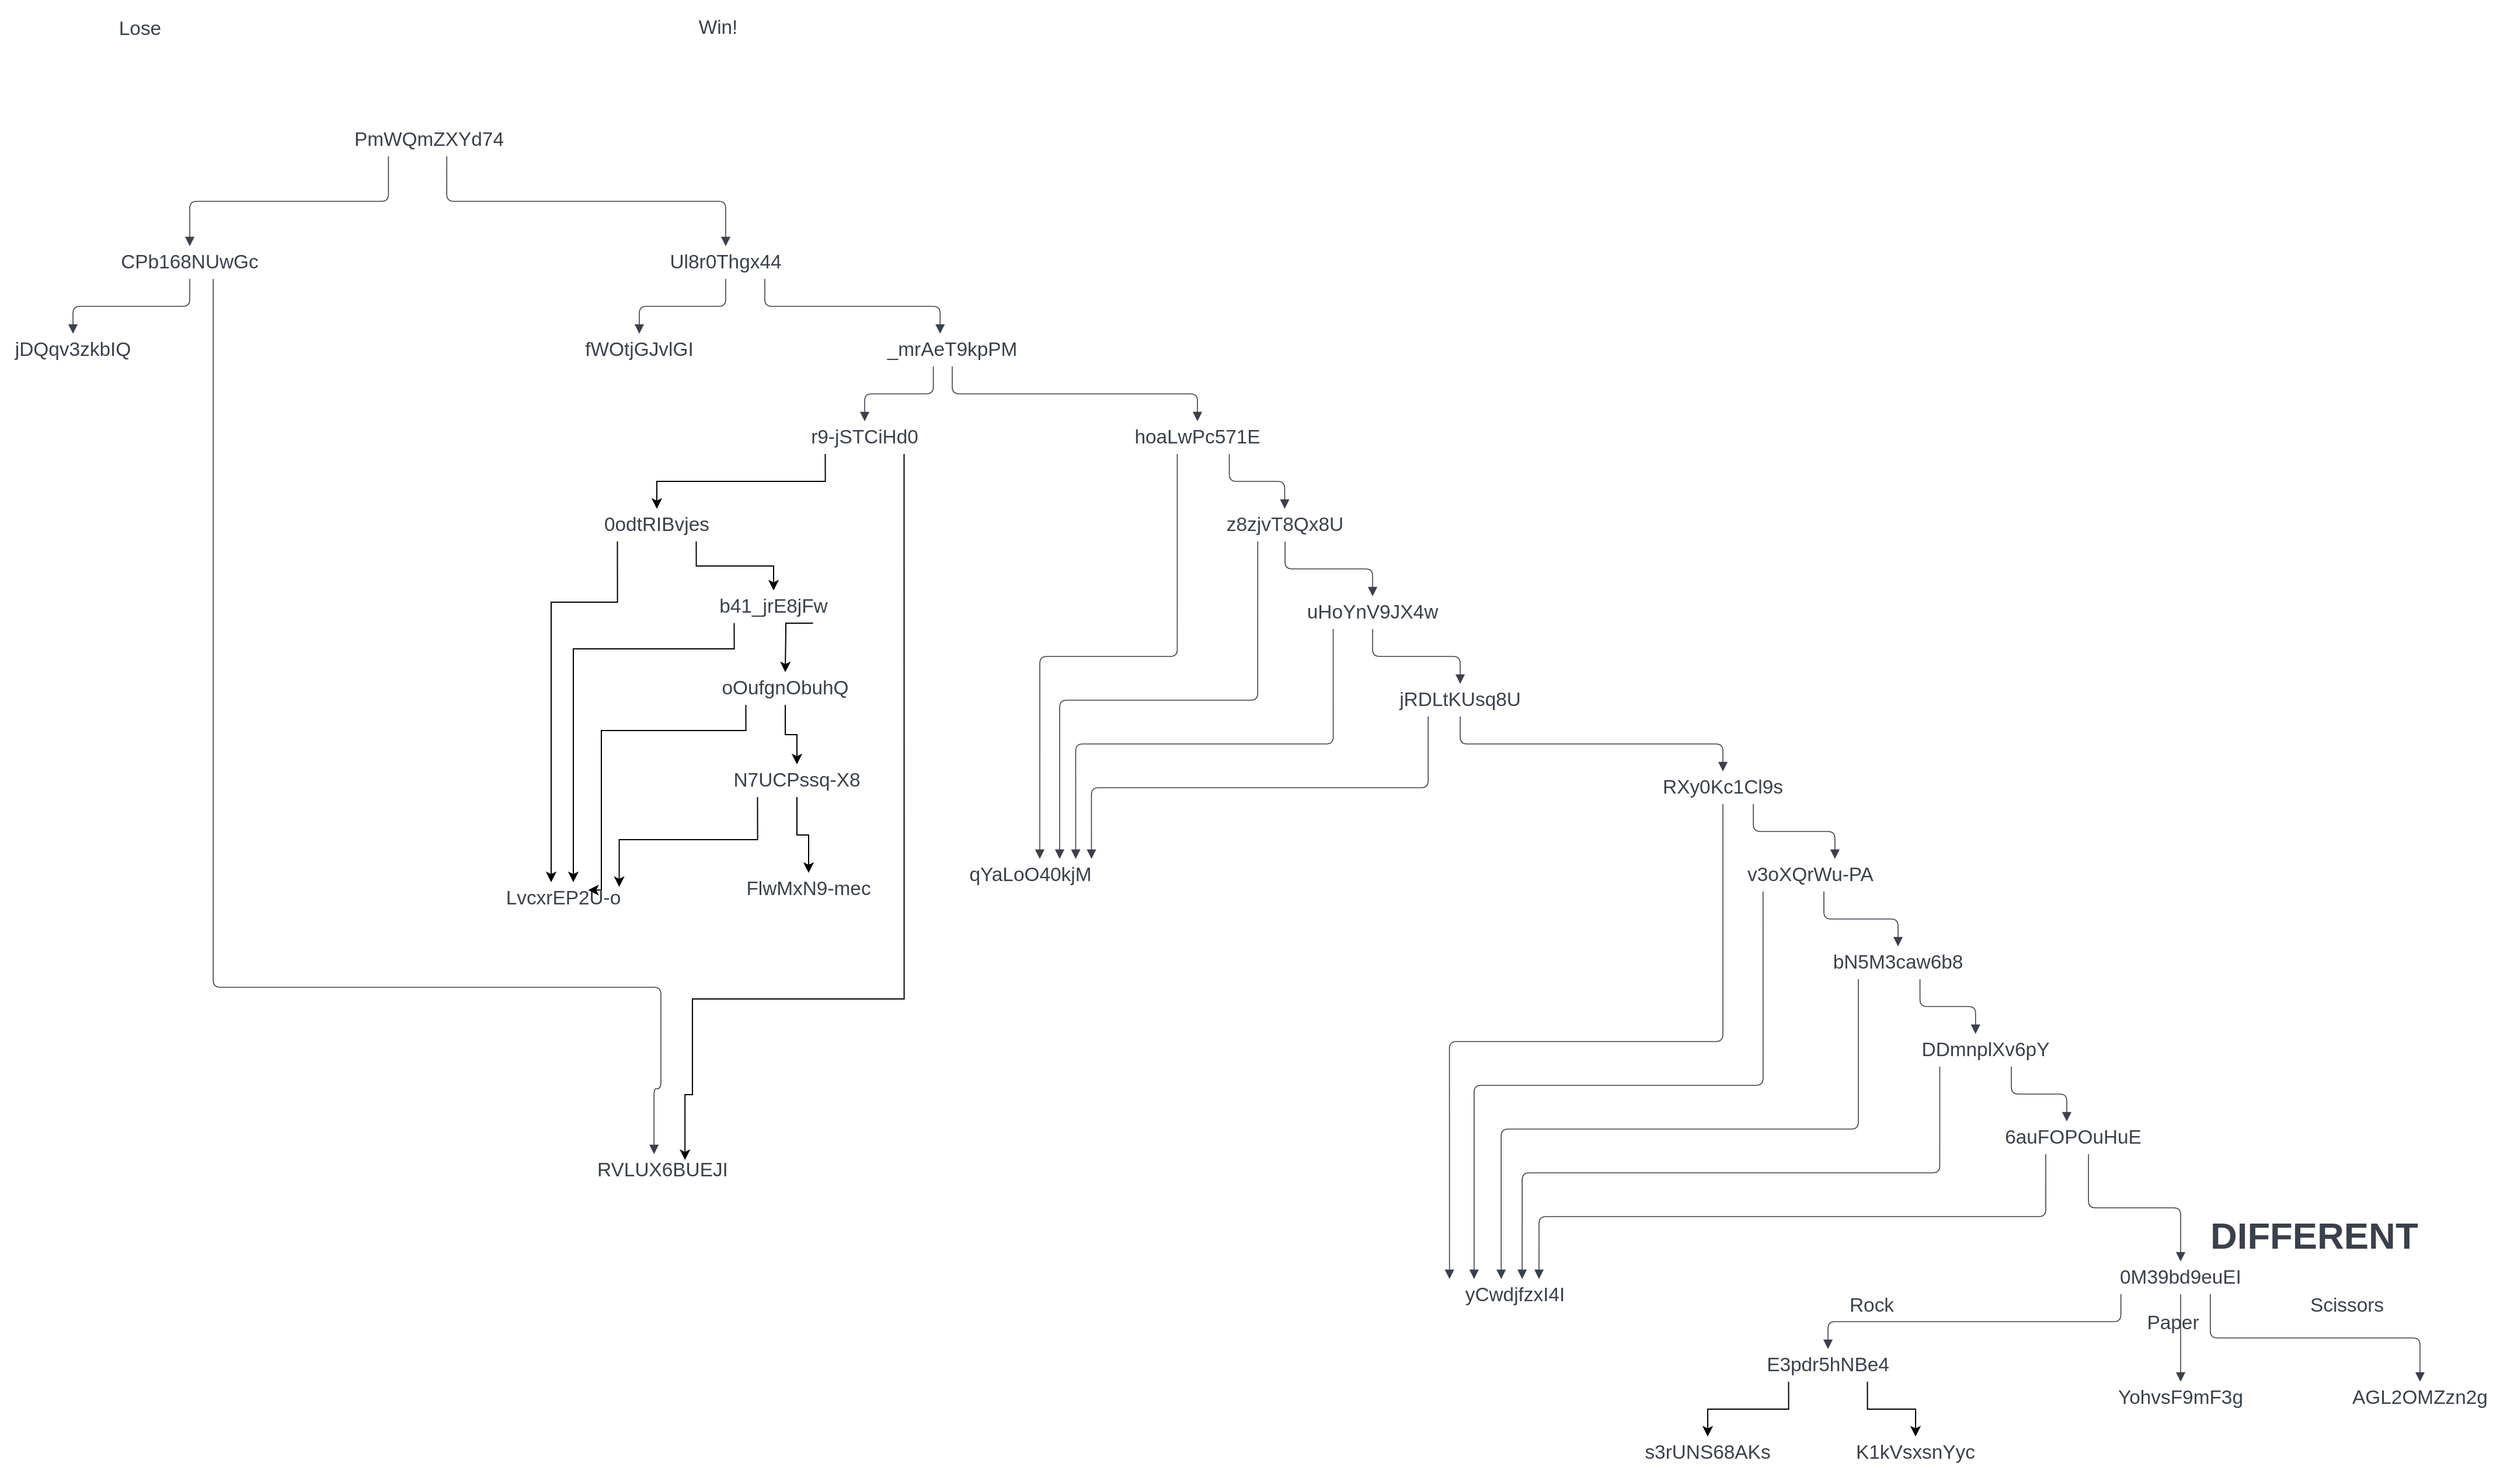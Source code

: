 <mxfile version="22.0.8" type="github">
  <diagram name="Page-1" id="idq1_qnBQRWG_bIt9OEc">
    <mxGraphModel dx="1178" dy="1815" grid="1" gridSize="10" guides="1" tooltips="1" connect="1" arrows="1" fold="1" page="1" pageScale="1" pageWidth="850" pageHeight="1100" math="0" shadow="0">
      <root>
        <mxCell id="0" />
        <mxCell id="1" parent="0" />
        <mxCell id="_l5_oUOeJubARQsmAyF5-14" value="PmWQmZXYd74" style="html=1;overflow=block;blockSpacing=1;whiteSpace=wrap;fontSize=16.7;fontColor=#3a414a;spacing=3.8;strokeColor=none;fillOpacity=0;fillColor=#ffffff;strokeWidth=0;lucidId=Lr7Fl8qRi2mL;" parent="1" vertex="1">
          <mxGeometry x="435" y="150" width="135" height="28" as="geometry" />
        </mxCell>
        <mxCell id="_l5_oUOeJubARQsmAyF5-15" value="" style="html=1;jettySize=18;whiteSpace=wrap;fontSize=13;strokeColor=#3a414a;strokeOpacity=100;strokeWidth=0.8;rounded=1;arcSize=12;edgeStyle=orthogonalEdgeStyle;startArrow=none;endArrow=block;endFill=1;exitX=0.612;exitY=1;exitPerimeter=0;entryX=0.5;entryY=0;entryPerimeter=0;lucidId=Tr7Fc6I7IPIu;" parent="1" source="_l5_oUOeJubARQsmAyF5-14" target="_l5_oUOeJubARQsmAyF5-16" edge="1">
          <mxGeometry width="100" height="100" relative="1" as="geometry">
            <Array as="points" />
          </mxGeometry>
        </mxCell>
        <mxCell id="_l5_oUOeJubARQsmAyF5-16" value="Ul8r0Thgx44" style="html=1;overflow=block;blockSpacing=1;whiteSpace=wrap;fontSize=16.7;fontColor=#3a414a;spacing=3.8;strokeColor=none;fillOpacity=0;fillColor=#ffffff;strokeWidth=0;lucidId=-r7FHJLry-Ld;" parent="1" vertex="1">
          <mxGeometry x="705" y="255" width="103" height="28" as="geometry" />
        </mxCell>
        <mxCell id="_l5_oUOeJubARQsmAyF5-17" value="Win!" style="html=1;overflow=block;blockSpacing=1;whiteSpace=wrap;fontSize=16.7;fontColor=#3a414a;spacing=3.8;strokeOpacity=0;fillOpacity=0;rounded=1;absoluteArcSize=1;arcSize=9;fillColor=#ffffff;strokeWidth=0.8;lucidId=ps7FNp51XFU7;" parent="1" vertex="1">
          <mxGeometry x="660" y="45" width="180" height="45" as="geometry" />
        </mxCell>
        <UserObject label="Lose" id="_l5_oUOeJubARQsmAyF5-18">
          <mxCell style="html=1;overflow=block;blockSpacing=1;whiteSpace=wrap;fontSize=16.7;fontColor=#3a414a;spacing=3.8;strokeOpacity=0;fillOpacity=0;rounded=1;absoluteArcSize=1;arcSize=9;fillColor=#ffffff;strokeWidth=0.8;lucidId=xs7FAL~C0_ZN;" parent="1" vertex="1">
            <mxGeometry x="165" y="45" width="180" height="48" as="geometry" />
          </mxCell>
        </UserObject>
        <mxCell id="_l5_oUOeJubARQsmAyF5-19" value="CPb168NUwGc" style="html=1;overflow=block;blockSpacing=1;whiteSpace=wrap;fontSize=16.7;fontColor=#3a414a;spacing=3.8;strokeColor=none;fillOpacity=0;fillColor=#ffffff;strokeWidth=0;lucidId=ft7FhHTw9_NF;" parent="1" vertex="1">
          <mxGeometry x="235" y="255" width="125" height="28" as="geometry" />
        </mxCell>
        <mxCell id="_l5_oUOeJubARQsmAyF5-20" value="" style="html=1;jettySize=18;whiteSpace=wrap;fontSize=13;strokeColor=#3a414a;strokeOpacity=100;strokeWidth=0.8;rounded=1;arcSize=12;edgeStyle=orthogonalEdgeStyle;startArrow=none;endArrow=block;endFill=1;exitX=0.242;exitY=1;exitPerimeter=0;entryX=0.5;entryY=0;entryPerimeter=0;lucidId=tt7Ff0Tu.SSR;" parent="1" source="_l5_oUOeJubARQsmAyF5-14" target="_l5_oUOeJubARQsmAyF5-19" edge="1">
          <mxGeometry width="100" height="100" relative="1" as="geometry">
            <Array as="points" />
          </mxGeometry>
        </mxCell>
        <mxCell id="_l5_oUOeJubARQsmAyF5-21" value="_mrAeT9kpPM" style="html=1;overflow=block;blockSpacing=1;whiteSpace=wrap;fontSize=16.7;fontColor=#3a414a;spacing=3.8;strokeColor=none;fillOpacity=0;fillColor=#ffffff;strokeWidth=0;lucidId=~9XGuicSSojw;" parent="1" vertex="1">
          <mxGeometry x="883" y="330" width="135" height="28" as="geometry" />
        </mxCell>
        <mxCell id="_l5_oUOeJubARQsmAyF5-22" value="fWOtjGJvlGI" style="html=1;overflow=block;blockSpacing=1;whiteSpace=wrap;fontSize=16.7;fontColor=#3a414a;spacing=3.8;strokeColor=none;fillOpacity=0;fillColor=#ffffff;strokeWidth=0;lucidId=L-XGsDkIoRbV;" parent="1" vertex="1">
          <mxGeometry x="615" y="330" width="135" height="28" as="geometry" />
        </mxCell>
        <mxCell id="_l5_oUOeJubARQsmAyF5-23" value="" style="html=1;jettySize=18;whiteSpace=wrap;fontSize=13;strokeColor=#3a414a;strokeOpacity=100;strokeWidth=0.8;rounded=1;arcSize=12;edgeStyle=orthogonalEdgeStyle;startArrow=none;endArrow=block;endFill=1;exitX=0.825;exitY=1;exitPerimeter=0;entryX=0.423;entryY=0;entryPerimeter=0;lucidId=1-XGm74FvfaL;" parent="1" source="_l5_oUOeJubARQsmAyF5-16" target="_l5_oUOeJubARQsmAyF5-21" edge="1">
          <mxGeometry width="100" height="100" relative="1" as="geometry">
            <Array as="points" />
          </mxGeometry>
        </mxCell>
        <mxCell id="_l5_oUOeJubARQsmAyF5-24" value="" style="html=1;jettySize=18;whiteSpace=wrap;fontSize=13;strokeColor=#3a414a;strokeOpacity=100;strokeWidth=0.8;rounded=1;arcSize=12;edgeStyle=orthogonalEdgeStyle;startArrow=none;endArrow=block;endFill=1;exitX=0.5;exitY=1;exitPerimeter=0;entryX=0.5;entryY=0;entryPerimeter=0;lucidId=6-XG6YXr-upc;" parent="1" source="_l5_oUOeJubARQsmAyF5-16" target="_l5_oUOeJubARQsmAyF5-22" edge="1">
          <mxGeometry width="100" height="100" relative="1" as="geometry">
            <Array as="points" />
          </mxGeometry>
        </mxCell>
        <mxCell id="_l5_oUOeJubARQsmAyF5-25" value="RVLUX6BUEJI" style="html=1;overflow=block;blockSpacing=1;whiteSpace=wrap;fontSize=16.7;fontColor=#3a414a;spacing=3.8;strokeColor=none;fillOpacity=0;fillColor=#ffffff;strokeWidth=0;lucidId=3_XGruc~Z_QK;" parent="1" vertex="1">
          <mxGeometry x="640" y="1033" width="125" height="28" as="geometry" />
        </mxCell>
        <mxCell id="_l5_oUOeJubARQsmAyF5-26" value="jDQqv3zkbIQ" style="html=1;overflow=block;blockSpacing=1;whiteSpace=wrap;fontSize=16.7;fontColor=#3a414a;spacing=3.8;strokeColor=none;fillOpacity=0;fillColor=#ffffff;strokeWidth=0;lucidId=8_XGXLdHAZnX;" parent="1" vertex="1">
          <mxGeometry x="135" y="330" width="125" height="28" as="geometry" />
        </mxCell>
        <mxCell id="_l5_oUOeJubARQsmAyF5-27" value="" style="html=1;jettySize=18;whiteSpace=wrap;fontSize=13;strokeColor=#3a414a;strokeOpacity=100;strokeWidth=0.8;rounded=1;arcSize=12;edgeStyle=orthogonalEdgeStyle;startArrow=none;endArrow=block;endFill=1;exitX=0.661;exitY=1;exitPerimeter=0;entryX=0.441;entryY=0;entryPerimeter=0;lucidId=S.XG0sZoMiGn;" parent="1" source="_l5_oUOeJubARQsmAyF5-19" target="_l5_oUOeJubARQsmAyF5-25" edge="1">
          <mxGeometry width="100" height="100" relative="1" as="geometry">
            <Array as="points">
              <mxPoint x="318" y="890" />
              <mxPoint x="701" y="890" />
              <mxPoint x="701" y="977" />
            </Array>
          </mxGeometry>
        </mxCell>
        <mxCell id="_l5_oUOeJubARQsmAyF5-28" value="" style="html=1;jettySize=18;whiteSpace=wrap;fontSize=13;strokeColor=#3a414a;strokeOpacity=100;strokeWidth=0.8;rounded=1;arcSize=12;edgeStyle=orthogonalEdgeStyle;startArrow=none;endArrow=block;endFill=1;exitX=0.5;exitY=1;exitPerimeter=0;entryX=0.5;entryY=0;entryPerimeter=0;lucidId=V.XGu.FQCLnv;" parent="1" source="_l5_oUOeJubARQsmAyF5-19" target="_l5_oUOeJubARQsmAyF5-26" edge="1">
          <mxGeometry width="100" height="100" relative="1" as="geometry">
            <Array as="points" />
          </mxGeometry>
        </mxCell>
        <mxCell id="_l5_oUOeJubARQsmAyF5-29" value="hoaLwPc571E" style="html=1;overflow=block;blockSpacing=1;whiteSpace=wrap;fontSize=16.7;fontColor=#3a414a;spacing=3.8;strokeColor=none;fillOpacity=0;fillColor=#ffffff;strokeWidth=0;lucidId=v10G2BnBHh-X;" parent="1" vertex="1">
          <mxGeometry x="1093" y="405" width="135" height="28" as="geometry" />
        </mxCell>
        <mxCell id="_l5_oUOeJubARQsmAyF5-30" value="" style="html=1;jettySize=18;whiteSpace=wrap;fontSize=13;strokeColor=#3a414a;strokeOpacity=100;strokeWidth=0.8;rounded=1;arcSize=12;edgeStyle=orthogonalEdgeStyle;startArrow=none;endArrow=block;endFill=1;exitX=0.5;exitY=1;exitPerimeter=0;entryX=0.5;entryY=0;entryPerimeter=0;lucidId=M10GKslQUo31;" parent="1" source="_l5_oUOeJubARQsmAyF5-21" target="_l5_oUOeJubARQsmAyF5-29" edge="1">
          <mxGeometry width="100" height="100" relative="1" as="geometry">
            <Array as="points" />
          </mxGeometry>
        </mxCell>
        <mxCell id="sfg1jRBMpPtCJ3kBf3pS-4" style="edgeStyle=orthogonalEdgeStyle;rounded=0;orthogonalLoop=1;jettySize=auto;html=1;exitX=0.75;exitY=1;exitDx=0;exitDy=0;entryX=0.653;entryY=0.179;entryDx=0;entryDy=0;entryPerimeter=0;" edge="1" parent="1" source="_l5_oUOeJubARQsmAyF5-31" target="_l5_oUOeJubARQsmAyF5-25">
          <mxGeometry relative="1" as="geometry">
            <mxPoint x="977.5" y="490" as="targetPoint" />
            <Array as="points">
              <mxPoint x="909" y="900" />
              <mxPoint x="728" y="900" />
              <mxPoint x="728" y="982" />
            </Array>
          </mxGeometry>
        </mxCell>
        <mxCell id="sfg1jRBMpPtCJ3kBf3pS-5" style="edgeStyle=orthogonalEdgeStyle;rounded=0;orthogonalLoop=1;jettySize=auto;html=1;exitX=0.25;exitY=1;exitDx=0;exitDy=0;" edge="1" parent="1" source="_l5_oUOeJubARQsmAyF5-31" target="sfg1jRBMpPtCJ3kBf3pS-1">
          <mxGeometry relative="1" as="geometry" />
        </mxCell>
        <mxCell id="_l5_oUOeJubARQsmAyF5-31" value="r9-jSTCiHd0" style="html=1;overflow=block;blockSpacing=1;whiteSpace=wrap;fontSize=16.7;fontColor=#3a414a;spacing=3.8;strokeColor=none;fillOpacity=0;fillColor=#ffffff;strokeWidth=0;lucidId=V10GVrl.zlsS;" parent="1" vertex="1">
          <mxGeometry x="808" y="405" width="135" height="28" as="geometry" />
        </mxCell>
        <mxCell id="_l5_oUOeJubARQsmAyF5-32" value="" style="html=1;jettySize=18;whiteSpace=wrap;fontSize=13;strokeColor=#3a414a;strokeOpacity=100;strokeWidth=0.8;rounded=1;arcSize=12;edgeStyle=orthogonalEdgeStyle;startArrow=none;endArrow=block;endFill=1;exitX=0.38;exitY=1;exitPerimeter=0;entryX=0.5;entryY=0;entryPerimeter=0;lucidId=b20GgCxvai-5;" parent="1" source="_l5_oUOeJubARQsmAyF5-21" target="_l5_oUOeJubARQsmAyF5-31" edge="1">
          <mxGeometry width="100" height="100" relative="1" as="geometry">
            <Array as="points" />
          </mxGeometry>
        </mxCell>
        <mxCell id="_l5_oUOeJubARQsmAyF5-33" value="z8zjvT8Qx8U" style="html=1;overflow=block;blockSpacing=1;whiteSpace=wrap;fontSize=16.7;fontColor=#3a414a;spacing=3.8;strokeColor=none;fillOpacity=0;fillColor=#ffffff;strokeWidth=0;lucidId=V20GzYqM~muR;" parent="1" vertex="1">
          <mxGeometry x="1168" y="480" width="135" height="28" as="geometry" />
        </mxCell>
        <mxCell id="_l5_oUOeJubARQsmAyF5-34" value="" style="html=1;jettySize=18;whiteSpace=wrap;fontSize=13;strokeColor=#3a414a;strokeOpacity=100;strokeWidth=0.8;rounded=1;arcSize=12;edgeStyle=orthogonalEdgeStyle;startArrow=none;endArrow=block;endFill=1;exitX=0.702;exitY=1;exitPerimeter=0;entryX=0.498;entryY=0;entryPerimeter=0;lucidId=Y20Gz_VxEBWp;" parent="1" source="_l5_oUOeJubARQsmAyF5-29" target="_l5_oUOeJubARQsmAyF5-33" edge="1">
          <mxGeometry width="100" height="100" relative="1" as="geometry">
            <Array as="points" />
          </mxGeometry>
        </mxCell>
        <mxCell id="_l5_oUOeJubARQsmAyF5-35" value="qYaLoO40kjM" style="html=1;overflow=block;blockSpacing=1;whiteSpace=wrap;fontSize=16.7;fontColor=#3a414a;spacing=3.8;strokeColor=none;fillOpacity=0;fillColor=#ffffff;strokeWidth=0;lucidId=520G6aySDay8;" parent="1" vertex="1">
          <mxGeometry x="950" y="780" width="135" height="28" as="geometry" />
        </mxCell>
        <mxCell id="_l5_oUOeJubARQsmAyF5-36" value="" style="html=1;jettySize=18;whiteSpace=wrap;fontSize=13;strokeColor=#3a414a;strokeOpacity=100;strokeWidth=0.8;rounded=1;arcSize=12;edgeStyle=orthogonalEdgeStyle;startArrow=none;endArrow=block;endFill=1;exitX=0.372;exitY=1;exitPerimeter=0;entryX=0.559;entryY=0;entryPerimeter=0;lucidId=920GDeO9uNRa;" parent="1" source="_l5_oUOeJubARQsmAyF5-29" target="_l5_oUOeJubARQsmAyF5-35" edge="1">
          <mxGeometry width="100" height="100" relative="1" as="geometry">
            <Array as="points" />
          </mxGeometry>
        </mxCell>
        <mxCell id="_l5_oUOeJubARQsmAyF5-37" value="uHoYnV9JX4w" style="html=1;overflow=block;blockSpacing=1;whiteSpace=wrap;fontSize=16.7;fontColor=#3a414a;spacing=3.8;strokeColor=none;fillOpacity=0;fillColor=#ffffff;strokeWidth=0;lucidId=130Gm1~sYzpN;" parent="1" vertex="1">
          <mxGeometry x="1243" y="555" width="135" height="28" as="geometry" />
        </mxCell>
        <mxCell id="_l5_oUOeJubARQsmAyF5-38" value="" style="html=1;jettySize=18;whiteSpace=wrap;fontSize=13;strokeColor=#3a414a;strokeOpacity=100;strokeWidth=0.8;rounded=1;arcSize=12;edgeStyle=orthogonalEdgeStyle;startArrow=none;endArrow=block;endFill=1;exitX=0.5;exitY=1;exitPerimeter=0;entryX=0.5;entryY=0;entryPerimeter=0;lucidId=~30Ga2LetrD_;" parent="1" source="_l5_oUOeJubARQsmAyF5-33" target="_l5_oUOeJubARQsmAyF5-37" edge="1">
          <mxGeometry width="100" height="100" relative="1" as="geometry">
            <Array as="points" />
          </mxGeometry>
        </mxCell>
        <mxCell id="_l5_oUOeJubARQsmAyF5-39" value="" style="html=1;jettySize=18;whiteSpace=wrap;fontSize=13;strokeColor=#3a414a;strokeOpacity=100;strokeWidth=0.8;rounded=1;arcSize=12;edgeStyle=orthogonalEdgeStyle;startArrow=none;endArrow=block;endFill=1;exitX=0.327;exitY=1;exitPerimeter=0;entryX=0.685;entryY=0;entryPerimeter=0;lucidId=e40GbThwvio4;" parent="1" source="_l5_oUOeJubARQsmAyF5-33" target="_l5_oUOeJubARQsmAyF5-35" edge="1">
          <mxGeometry width="100" height="100" relative="1" as="geometry">
            <Array as="points" />
          </mxGeometry>
        </mxCell>
        <mxCell id="_l5_oUOeJubARQsmAyF5-40" value="jRDLtKUsq8U" style="html=1;overflow=block;blockSpacing=1;whiteSpace=wrap;fontSize=16.7;fontColor=#3a414a;spacing=3.8;strokeColor=none;fillOpacity=0;fillColor=#ffffff;strokeWidth=0;lucidId=w50G4dBt6GJc;" parent="1" vertex="1">
          <mxGeometry x="1318" y="630" width="135" height="28" as="geometry" />
        </mxCell>
        <mxCell id="_l5_oUOeJubARQsmAyF5-41" value="" style="html=1;jettySize=18;whiteSpace=wrap;fontSize=13;strokeColor=#3a414a;strokeOpacity=100;strokeWidth=0.8;rounded=1;arcSize=12;edgeStyle=orthogonalEdgeStyle;startArrow=none;endArrow=block;endFill=1;exitX=0.5;exitY=1;exitPerimeter=0;entryX=0.5;entryY=0;entryPerimeter=0;lucidId=H50G5JfV-.Md;" parent="1" source="_l5_oUOeJubARQsmAyF5-37" target="_l5_oUOeJubARQsmAyF5-40" edge="1">
          <mxGeometry width="100" height="100" relative="1" as="geometry">
            <Array as="points" />
          </mxGeometry>
        </mxCell>
        <mxCell id="_l5_oUOeJubARQsmAyF5-42" value="" style="html=1;jettySize=18;whiteSpace=wrap;fontSize=13;strokeColor=#3a414a;strokeOpacity=100;strokeWidth=0.8;rounded=1;arcSize=12;edgeStyle=orthogonalEdgeStyle;startArrow=none;endArrow=block;endFill=1;exitX=0.25;exitY=1;exitPerimeter=0;entryX=0.787;entryY=0;entryPerimeter=0;lucidId=V50GR9G8ylGI;" parent="1" source="_l5_oUOeJubARQsmAyF5-37" target="_l5_oUOeJubARQsmAyF5-35" edge="1">
          <mxGeometry width="100" height="100" relative="1" as="geometry">
            <Array as="points" />
          </mxGeometry>
        </mxCell>
        <mxCell id="_l5_oUOeJubARQsmAyF5-43" value="RXy0Kc1Cl9s" style="html=1;overflow=block;blockSpacing=1;whiteSpace=wrap;fontSize=16.7;fontColor=#3a414a;spacing=3.8;strokeColor=none;fillOpacity=0;fillColor=#ffffff;strokeWidth=0;lucidId=i60GMCXw9sKm;" parent="1" vertex="1">
          <mxGeometry x="1543" y="705" width="135" height="28" as="geometry" />
        </mxCell>
        <mxCell id="_l5_oUOeJubARQsmAyF5-44" value="" style="html=1;jettySize=18;whiteSpace=wrap;fontSize=13;strokeColor=#3a414a;strokeOpacity=100;strokeWidth=0.8;rounded=1;arcSize=12;edgeStyle=orthogonalEdgeStyle;startArrow=none;endArrow=block;endFill=1;exitX=0.5;exitY=1;exitPerimeter=0;entryX=0.5;entryY=0;entryPerimeter=0;lucidId=v60GoHlqGtRw;" parent="1" source="_l5_oUOeJubARQsmAyF5-40" target="_l5_oUOeJubARQsmAyF5-43" edge="1">
          <mxGeometry width="100" height="100" relative="1" as="geometry">
            <Array as="points" />
          </mxGeometry>
        </mxCell>
        <mxCell id="_l5_oUOeJubARQsmAyF5-45" value="" style="html=1;jettySize=18;whiteSpace=wrap;fontSize=13;strokeColor=#3a414a;strokeOpacity=100;strokeWidth=0.8;rounded=1;arcSize=12;edgeStyle=orthogonalEdgeStyle;startArrow=none;endArrow=block;endFill=1;exitX=0.297;exitY=1;exitPerimeter=0;entryX=0.887;entryY=0;entryPerimeter=0;lucidId=F60Gvo5Tp88y;" parent="1" source="_l5_oUOeJubARQsmAyF5-40" target="_l5_oUOeJubARQsmAyF5-35" edge="1">
          <mxGeometry width="100" height="100" relative="1" as="geometry">
            <Array as="points" />
          </mxGeometry>
        </mxCell>
        <mxCell id="_l5_oUOeJubARQsmAyF5-46" value="v3oXQrWu-PA" style="html=1;overflow=block;blockSpacing=1;whiteSpace=wrap;fontSize=16.7;fontColor=#3a414a;spacing=3.8;strokeColor=none;fillOpacity=0;fillColor=#ffffff;strokeWidth=0;lucidId=960G~hY7Si5o;" parent="1" vertex="1">
          <mxGeometry x="1618" y="780" width="135" height="28" as="geometry" />
        </mxCell>
        <mxCell id="_l5_oUOeJubARQsmAyF5-47" value="" style="html=1;jettySize=18;whiteSpace=wrap;fontSize=13;strokeColor=#3a414a;strokeOpacity=100;strokeWidth=0.8;rounded=1;arcSize=12;edgeStyle=orthogonalEdgeStyle;startArrow=none;endArrow=block;endFill=1;exitX=0.693;exitY=1;exitPerimeter=0;entryX=0.655;entryY=0;entryPerimeter=0;lucidId=_60GDljgKKqI;" parent="1" source="_l5_oUOeJubARQsmAyF5-43" target="_l5_oUOeJubARQsmAyF5-46" edge="1">
          <mxGeometry width="100" height="100" relative="1" as="geometry">
            <Array as="points" />
          </mxGeometry>
        </mxCell>
        <mxCell id="_l5_oUOeJubARQsmAyF5-48" value="yCwdjfzxI4I" style="html=1;overflow=block;blockSpacing=1;whiteSpace=wrap;fontSize=16.7;fontColor=#3a414a;spacing=3.8;strokeColor=none;fillOpacity=0;fillColor=#ffffff;strokeWidth=0;lucidId=n70GqeDdrnnw;" parent="1" vertex="1">
          <mxGeometry x="1365" y="1140" width="135" height="28" as="geometry" />
        </mxCell>
        <mxCell id="_l5_oUOeJubARQsmAyF5-49" value="" style="html=1;jettySize=18;whiteSpace=wrap;fontSize=13;strokeColor=#3a414a;strokeOpacity=100;strokeWidth=0.8;rounded=1;arcSize=12;edgeStyle=orthogonalEdgeStyle;startArrow=none;endArrow=block;endFill=1;exitX=0.5;exitY=1;exitPerimeter=0;entryX=0.084;entryY=0;entryPerimeter=0;lucidId=I70G16lNLzr~;" parent="1" source="_l5_oUOeJubARQsmAyF5-43" target="_l5_oUOeJubARQsmAyF5-48" edge="1">
          <mxGeometry width="100" height="100" relative="1" as="geometry">
            <Array as="points" />
          </mxGeometry>
        </mxCell>
        <mxCell id="_l5_oUOeJubARQsmAyF5-50" value="" style="html=1;jettySize=18;whiteSpace=wrap;fontSize=13;strokeColor=#3a414a;strokeOpacity=100;strokeWidth=0.8;rounded=1;arcSize=12;edgeStyle=orthogonalEdgeStyle;startArrow=none;endArrow=block;endFill=1;exitX=0.199;exitY=1;exitPerimeter=0;entryX=0.24;entryY=0;entryPerimeter=0;lucidId=m80G0WUpQuM7;" parent="1" source="_l5_oUOeJubARQsmAyF5-46" target="_l5_oUOeJubARQsmAyF5-48" edge="1">
          <mxGeometry width="100" height="100" relative="1" as="geometry">
            <Array as="points" />
          </mxGeometry>
        </mxCell>
        <mxCell id="_l5_oUOeJubARQsmAyF5-51" value="bN5M3caw6b8" style="html=1;overflow=block;blockSpacing=1;whiteSpace=wrap;fontSize=16.7;fontColor=#3a414a;spacing=3.8;strokeColor=none;fillOpacity=0;fillColor=#ffffff;strokeWidth=0;lucidId=z80G5PY4bwu2;" parent="1" vertex="1">
          <mxGeometry x="1693" y="855" width="135" height="28" as="geometry" />
        </mxCell>
        <mxCell id="_l5_oUOeJubARQsmAyF5-52" value="" style="html=1;jettySize=18;whiteSpace=wrap;fontSize=13;strokeColor=#3a414a;strokeOpacity=100;strokeWidth=0.8;rounded=1;arcSize=12;edgeStyle=orthogonalEdgeStyle;startArrow=none;endArrow=block;endFill=1;exitX=0.585;exitY=1;exitPerimeter=0;entryX=0.5;entryY=0;entryPerimeter=0;lucidId=R80Gvs_gGvmC;" parent="1" source="_l5_oUOeJubARQsmAyF5-46" target="_l5_oUOeJubARQsmAyF5-51" edge="1">
          <mxGeometry width="100" height="100" relative="1" as="geometry">
            <Array as="points" />
          </mxGeometry>
        </mxCell>
        <mxCell id="_l5_oUOeJubARQsmAyF5-53" value="" style="html=1;jettySize=18;whiteSpace=wrap;fontSize=13;strokeColor=#3a414a;strokeOpacity=100;strokeWidth=0.8;rounded=1;arcSize=12;edgeStyle=orthogonalEdgeStyle;startArrow=none;endArrow=block;endFill=1;exitX=0.248;exitY=1;exitPerimeter=0;entryX=0.412;entryY=0;entryPerimeter=0;lucidId=q90GPwa_~w5D;" parent="1" source="_l5_oUOeJubARQsmAyF5-51" target="_l5_oUOeJubARQsmAyF5-48" edge="1">
          <mxGeometry width="100" height="100" relative="1" as="geometry">
            <Array as="points" />
          </mxGeometry>
        </mxCell>
        <mxCell id="_l5_oUOeJubARQsmAyF5-54" value="DDmnplXv6pY" style="html=1;overflow=block;blockSpacing=1;whiteSpace=wrap;fontSize=16.7;fontColor=#3a414a;spacing=3.8;strokeColor=none;fillOpacity=0;fillColor=#ffffff;strokeWidth=0;lucidId=z90GIc9oJ_bQ;" parent="1" vertex="1">
          <mxGeometry x="1768" y="930" width="135" height="28" as="geometry" />
        </mxCell>
        <mxCell id="_l5_oUOeJubARQsmAyF5-55" value="" style="html=1;jettySize=18;whiteSpace=wrap;fontSize=13;strokeColor=#3a414a;strokeOpacity=100;strokeWidth=0.8;rounded=1;arcSize=12;edgeStyle=orthogonalEdgeStyle;startArrow=none;endArrow=block;endFill=1;exitX=0.639;exitY=1;exitPerimeter=0;entryX=0.436;entryY=0;entryPerimeter=0;lucidId=G90GAE8JeBCM;" parent="1" source="_l5_oUOeJubARQsmAyF5-51" target="_l5_oUOeJubARQsmAyF5-54" edge="1">
          <mxGeometry width="100" height="100" relative="1" as="geometry">
            <Array as="points" />
          </mxGeometry>
        </mxCell>
        <mxCell id="_l5_oUOeJubARQsmAyF5-56" value="" style="html=1;jettySize=18;whiteSpace=wrap;fontSize=13;strokeColor=#3a414a;strokeOpacity=100;strokeWidth=0.8;rounded=1;arcSize=12;edgeStyle=orthogonalEdgeStyle;startArrow=none;endArrow=block;endFill=1;exitX=0.209;exitY=1;exitPerimeter=0;entryX=0.545;entryY=0;entryPerimeter=0;lucidId=890GMlZujVmi;" parent="1" source="_l5_oUOeJubARQsmAyF5-54" target="_l5_oUOeJubARQsmAyF5-48" edge="1">
          <mxGeometry width="100" height="100" relative="1" as="geometry">
            <Array as="points" />
          </mxGeometry>
        </mxCell>
        <mxCell id="_l5_oUOeJubARQsmAyF5-57" value="6auFOPOuHuE" style="html=1;overflow=block;blockSpacing=1;whiteSpace=wrap;fontSize=16.7;fontColor=#3a414a;spacing=3.8;strokeColor=none;fillOpacity=0;fillColor=#ffffff;strokeWidth=0;lucidId=b-0Gzf3yUxK~;" parent="1" vertex="1">
          <mxGeometry x="1843" y="1005" width="135" height="28" as="geometry" />
        </mxCell>
        <mxCell id="_l5_oUOeJubARQsmAyF5-58" value="" style="html=1;jettySize=18;whiteSpace=wrap;fontSize=13;strokeColor=#3a414a;strokeOpacity=100;strokeWidth=0.8;rounded=1;arcSize=12;edgeStyle=orthogonalEdgeStyle;startArrow=none;endArrow=block;endFill=1;exitX=0.663;exitY=1;exitPerimeter=0;entryX=0.459;entryY=0;entryPerimeter=0;lucidId=l-0Gq3ZwBu_j;" parent="1" source="_l5_oUOeJubARQsmAyF5-54" target="_l5_oUOeJubARQsmAyF5-57" edge="1">
          <mxGeometry width="100" height="100" relative="1" as="geometry">
            <Array as="points" />
          </mxGeometry>
        </mxCell>
        <mxCell id="_l5_oUOeJubARQsmAyF5-59" value="" style="html=1;jettySize=18;whiteSpace=wrap;fontSize=13;strokeColor=#3a414a;strokeOpacity=100;strokeWidth=0.8;rounded=1;arcSize=12;edgeStyle=orthogonalEdgeStyle;startArrow=none;endArrow=block;endFill=1;exitX=0.326;exitY=1;exitPerimeter=0;entryX=0.652;entryY=0;entryPerimeter=0;lucidId=G_0GrWlzmOde;" parent="1" source="_l5_oUOeJubARQsmAyF5-57" target="_l5_oUOeJubARQsmAyF5-48" edge="1">
          <mxGeometry width="100" height="100" relative="1" as="geometry">
            <Array as="points" />
          </mxGeometry>
        </mxCell>
        <UserObject label="0M39bd9euEI" link="https://www.youtube.com/watch?v=0M39bd9euEI" id="_l5_oUOeJubARQsmAyF5-60">
          <mxCell style="html=1;overflow=block;blockSpacing=1;whiteSpace=wrap;fontSize=16.7;fontColor=#3a414a;spacing=3.8;strokeColor=none;fillOpacity=0;fillColor=#ffffff;strokeWidth=0;lucidId=P_0GCJlVOPiG;" parent="1" vertex="1">
            <mxGeometry x="1935" y="1125" width="135" height="28" as="geometry" />
          </mxCell>
        </UserObject>
        <mxCell id="_l5_oUOeJubARQsmAyF5-61" value="" style="html=1;jettySize=18;whiteSpace=wrap;fontSize=13;strokeColor=#3a414a;strokeOpacity=100;strokeWidth=0.8;rounded=1;arcSize=12;edgeStyle=orthogonalEdgeStyle;startArrow=none;endArrow=block;endFill=1;exitX=0.597;exitY=1;exitPerimeter=0;entryX=0.5;entryY=0;entryPerimeter=0;lucidId=1_0GFxAuhh9f;" parent="1" source="_l5_oUOeJubARQsmAyF5-57" target="_l5_oUOeJubARQsmAyF5-60" edge="1">
          <mxGeometry width="100" height="100" relative="1" as="geometry">
            <Array as="points" />
          </mxGeometry>
        </mxCell>
        <mxCell id="_l5_oUOeJubARQsmAyF5-62" value="DIFFERENT" style="html=1;overflow=block;blockSpacing=1;whiteSpace=wrap;fontSize=31.7;fontColor=#3a414a;fontStyle=1;spacing=3.8;strokeOpacity=0;fillOpacity=0;rounded=1;absoluteArcSize=1;arcSize=9;fillColor=#ffffff;strokeWidth=0.8;lucidId=P.0GlY2nt5lm;" parent="1" vertex="1">
          <mxGeometry x="2025" y="1080" width="180" height="45" as="geometry" />
        </mxCell>
        <mxCell id="_l5_oUOeJubARQsmAyF5-63" value="AGL2OMZzn2g" style="html=1;overflow=block;blockSpacing=1;whiteSpace=wrap;fontSize=16.7;fontColor=#3a414a;spacing=3.8;strokeColor=none;fillOpacity=0;fillColor=#ffffff;strokeWidth=0;lucidId=4~0GWXbezlGw;" parent="1" vertex="1">
          <mxGeometry x="2140" y="1228" width="135" height="28" as="geometry" />
        </mxCell>
        <UserObject label="YohvsF9mF3g" link="https://www.youtube.com/watch?v=0M39bd9euEI" id="_l5_oUOeJubARQsmAyF5-64">
          <mxCell style="html=1;overflow=block;blockSpacing=1;whiteSpace=wrap;fontSize=16.7;fontColor=#3a414a;spacing=3.8;strokeColor=none;fillOpacity=0;fillColor=#ffffff;strokeWidth=0;lucidId=9~0Gk7WF7e9Z;" parent="1" vertex="1">
            <mxGeometry x="1935" y="1228" width="135" height="28" as="geometry" />
          </mxCell>
        </UserObject>
        <mxCell id="sfg1jRBMpPtCJ3kBf3pS-6" style="edgeStyle=orthogonalEdgeStyle;rounded=0;orthogonalLoop=1;jettySize=auto;html=1;exitX=0.75;exitY=1;exitDx=0;exitDy=0;entryX=0.5;entryY=0;entryDx=0;entryDy=0;" edge="1" parent="1" source="_l5_oUOeJubARQsmAyF5-65" target="_l5_oUOeJubARQsmAyF5-72">
          <mxGeometry relative="1" as="geometry" />
        </mxCell>
        <mxCell id="sfg1jRBMpPtCJ3kBf3pS-7" style="edgeStyle=orthogonalEdgeStyle;rounded=0;orthogonalLoop=1;jettySize=auto;html=1;exitX=0.25;exitY=1;exitDx=0;exitDy=0;entryX=0.5;entryY=0;entryDx=0;entryDy=0;" edge="1" parent="1" source="_l5_oUOeJubARQsmAyF5-65" target="_l5_oUOeJubARQsmAyF5-73">
          <mxGeometry relative="1" as="geometry" />
        </mxCell>
        <UserObject label="E3pdr5hNBe4" link="https://www.youtube.com/watch?v=0M39bd9euEI" id="_l5_oUOeJubARQsmAyF5-65">
          <mxCell style="html=1;overflow=block;blockSpacing=1;whiteSpace=wrap;fontSize=16.7;fontColor=#3a414a;spacing=3.8;strokeColor=none;fillOpacity=0;fillColor=#ffffff;strokeWidth=0;lucidId=ha1GKNvZnQt9;" parent="1" vertex="1">
            <mxGeometry x="1633" y="1200" width="135" height="28" as="geometry" />
          </mxCell>
        </UserObject>
        <mxCell id="_l5_oUOeJubARQsmAyF5-66" value="" style="html=1;jettySize=18;whiteSpace=wrap;fontSize=13;strokeColor=#3a414a;strokeOpacity=100;strokeWidth=0.8;rounded=1;arcSize=12;edgeStyle=orthogonalEdgeStyle;startArrow=none;endArrow=block;endFill=1;exitX=0.121;exitY=1;exitPerimeter=0;entryX=0.5;entryY=0;entryPerimeter=0;lucidId=la1G00tVlqnc;" parent="1" source="_l5_oUOeJubARQsmAyF5-60" target="_l5_oUOeJubARQsmAyF5-65" edge="1">
          <mxGeometry width="100" height="100" relative="1" as="geometry">
            <Array as="points" />
          </mxGeometry>
        </mxCell>
        <mxCell id="_l5_oUOeJubARQsmAyF5-67" value="" style="html=1;jettySize=18;whiteSpace=wrap;fontSize=13;strokeColor=#3a414a;strokeOpacity=100;strokeWidth=0.8;rounded=1;arcSize=12;edgeStyle=orthogonalEdgeStyle;startArrow=none;endArrow=block;endFill=1;exitX=0.5;exitY=1;exitPerimeter=0;entryX=0.5;entryY=0;entryPerimeter=0;lucidId=oa1G6rjtvkCb;" parent="1" source="_l5_oUOeJubARQsmAyF5-60" target="_l5_oUOeJubARQsmAyF5-64" edge="1">
          <mxGeometry width="100" height="100" relative="1" as="geometry">
            <Array as="points" />
          </mxGeometry>
        </mxCell>
        <mxCell id="_l5_oUOeJubARQsmAyF5-68" value="" style="html=1;jettySize=18;whiteSpace=wrap;fontSize=13;strokeColor=#3a414a;strokeOpacity=100;strokeWidth=0.8;rounded=1;arcSize=12;edgeStyle=orthogonalEdgeStyle;startArrow=none;endArrow=block;endFill=1;exitX=0.688;exitY=1;exitPerimeter=0;entryX=0.5;entryY=0;entryPerimeter=0;lucidId=ra1GSnCH62WR;" parent="1" source="_l5_oUOeJubARQsmAyF5-60" target="_l5_oUOeJubARQsmAyF5-63" edge="1">
          <mxGeometry width="100" height="100" relative="1" as="geometry">
            <Array as="points" />
          </mxGeometry>
        </mxCell>
        <mxCell id="_l5_oUOeJubARQsmAyF5-69" value="Rock" style="html=1;overflow=block;blockSpacing=1;whiteSpace=wrap;fontSize=16.7;fontColor=#3a414a;spacing=3.8;strokeOpacity=0;fillOpacity=0;rounded=1;absoluteArcSize=1;arcSize=9;fillColor=#ffffff;strokeWidth=0.8;lucidId=Ca1GpFeqIbgg;" parent="1" vertex="1">
          <mxGeometry x="1648" y="1140" width="180" height="45" as="geometry" />
        </mxCell>
        <mxCell id="_l5_oUOeJubARQsmAyF5-70" value="Paper" style="html=1;overflow=block;blockSpacing=1;whiteSpace=wrap;fontSize=16.7;fontColor=#3a414a;spacing=3.8;strokeOpacity=0;fillOpacity=0;rounded=1;absoluteArcSize=1;arcSize=9;fillColor=#ffffff;strokeWidth=0.8;lucidId=Ia1GVHLgtKwF;" parent="1" vertex="1">
          <mxGeometry x="1950" y="1155" width="92" height="45" as="geometry" />
        </mxCell>
        <mxCell id="_l5_oUOeJubARQsmAyF5-71" value="Scissors" style="html=1;overflow=block;blockSpacing=1;whiteSpace=wrap;fontSize=16.7;fontColor=#3a414a;spacing=3.8;strokeOpacity=0;fillOpacity=0;rounded=1;absoluteArcSize=1;arcSize=9;fillColor=#ffffff;strokeWidth=0.8;lucidId=Sa1GIEN2c5Rx;" parent="1" vertex="1">
          <mxGeometry x="2055" y="1140" width="180" height="45" as="geometry" />
        </mxCell>
        <UserObject label="K1kVsxsnYyc" link="https://www.youtube.com/watch?v=0M39bd9euEI" id="_l5_oUOeJubARQsmAyF5-72">
          <mxCell style="html=1;overflow=block;blockSpacing=1;whiteSpace=wrap;fontSize=16.7;fontColor=#3a414a;spacing=3.8;strokeColor=none;fillOpacity=0;fillColor=#ffffff;strokeWidth=0;lucidId=lc1GrfU~FakX;" parent="1" vertex="1">
            <mxGeometry x="1708" y="1275" width="135" height="28" as="geometry" />
          </mxCell>
        </UserObject>
        <UserObject label="s3rUNS68AKs" link="https://www.youtube.com/watch?v=0M39bd9euEI" id="_l5_oUOeJubARQsmAyF5-73">
          <mxCell style="html=1;overflow=block;blockSpacing=1;whiteSpace=wrap;fontSize=16.7;fontColor=#3a414a;spacing=3.8;strokeColor=none;fillOpacity=0;fillColor=#ffffff;strokeWidth=0;lucidId=Dc1Gz2TKkEc-;" parent="1" vertex="1">
            <mxGeometry x="1530" y="1275" width="135" height="28" as="geometry" />
          </mxCell>
        </UserObject>
        <mxCell id="sfg1jRBMpPtCJ3kBf3pS-13" style="edgeStyle=orthogonalEdgeStyle;rounded=0;orthogonalLoop=1;jettySize=auto;html=1;exitX=0.75;exitY=1;exitDx=0;exitDy=0;" edge="1" parent="1" source="sfg1jRBMpPtCJ3kBf3pS-1" target="sfg1jRBMpPtCJ3kBf3pS-12">
          <mxGeometry relative="1" as="geometry" />
        </mxCell>
        <mxCell id="sfg1jRBMpPtCJ3kBf3pS-14" style="edgeStyle=orthogonalEdgeStyle;rounded=0;orthogonalLoop=1;jettySize=auto;html=1;exitX=0.25;exitY=1;exitDx=0;exitDy=0;" edge="1" parent="1" source="sfg1jRBMpPtCJ3kBf3pS-1" target="sfg1jRBMpPtCJ3kBf3pS-9">
          <mxGeometry relative="1" as="geometry">
            <Array as="points">
              <mxPoint x="664" y="560" />
              <mxPoint x="607" y="560" />
            </Array>
          </mxGeometry>
        </mxCell>
        <mxCell id="sfg1jRBMpPtCJ3kBf3pS-1" value="0odtRIBvjes" style="html=1;overflow=block;blockSpacing=1;whiteSpace=wrap;fontSize=16.7;fontColor=#3a414a;spacing=3.8;strokeColor=none;fillOpacity=0;fillColor=#ffffff;strokeWidth=0;lucidId=V10GVrl.zlsS;" vertex="1" parent="1">
          <mxGeometry x="630" y="480" width="135" height="28" as="geometry" />
        </mxCell>
        <mxCell id="sfg1jRBMpPtCJ3kBf3pS-9" value="LvcxrEP2U-o" style="html=1;overflow=block;blockSpacing=1;whiteSpace=wrap;fontSize=16.7;fontColor=#3a414a;spacing=3.8;strokeColor=none;fillOpacity=0;fillColor=#ffffff;strokeWidth=0;lucidId=V10GVrl.zlsS;" vertex="1" parent="1">
          <mxGeometry x="550" y="800" width="135" height="28" as="geometry" />
        </mxCell>
        <mxCell id="sfg1jRBMpPtCJ3kBf3pS-17" style="edgeStyle=orthogonalEdgeStyle;rounded=0;orthogonalLoop=1;jettySize=auto;html=1;exitX=0.75;exitY=1;exitDx=0;exitDy=0;entryX=0.5;entryY=0;entryDx=0;entryDy=0;" edge="1" parent="1" source="sfg1jRBMpPtCJ3kBf3pS-12" target="sfg1jRBMpPtCJ3kBf3pS-15">
          <mxGeometry relative="1" as="geometry">
            <Array as="points">
              <mxPoint x="808" y="583" />
              <mxPoint x="808" y="630" />
            </Array>
          </mxGeometry>
        </mxCell>
        <mxCell id="sfg1jRBMpPtCJ3kBf3pS-12" value="b41_jrE8jFw" style="html=1;overflow=block;blockSpacing=1;whiteSpace=wrap;fontSize=16.7;fontColor=#3a414a;spacing=3.8;strokeColor=none;fillOpacity=0;fillColor=#ffffff;strokeWidth=0;lucidId=V10GVrl.zlsS;" vertex="1" parent="1">
          <mxGeometry x="730" y="550" width="135" height="28" as="geometry" />
        </mxCell>
        <mxCell id="sfg1jRBMpPtCJ3kBf3pS-24" style="edgeStyle=orthogonalEdgeStyle;rounded=0;orthogonalLoop=1;jettySize=auto;html=1;exitX=0.5;exitY=1;exitDx=0;exitDy=0;" edge="1" parent="1" source="sfg1jRBMpPtCJ3kBf3pS-15" target="sfg1jRBMpPtCJ3kBf3pS-23">
          <mxGeometry relative="1" as="geometry" />
        </mxCell>
        <mxCell id="sfg1jRBMpPtCJ3kBf3pS-15" value="oOufgnObuhQ" style="html=1;overflow=block;blockSpacing=1;whiteSpace=wrap;fontSize=16.7;fontColor=#3a414a;spacing=3.8;strokeColor=none;fillOpacity=0;fillColor=#ffffff;strokeWidth=0;lucidId=V10GVrl.zlsS;" vertex="1" parent="1">
          <mxGeometry x="740" y="620" width="135" height="28" as="geometry" />
        </mxCell>
        <mxCell id="sfg1jRBMpPtCJ3kBf3pS-16" style="edgeStyle=orthogonalEdgeStyle;rounded=0;orthogonalLoop=1;jettySize=auto;html=1;exitX=0.25;exitY=1;exitDx=0;exitDy=0;" edge="1" parent="1" source="sfg1jRBMpPtCJ3kBf3pS-12" target="sfg1jRBMpPtCJ3kBf3pS-9">
          <mxGeometry relative="1" as="geometry">
            <Array as="points">
              <mxPoint x="764" y="600" />
              <mxPoint x="626" y="600" />
            </Array>
          </mxGeometry>
        </mxCell>
        <mxCell id="sfg1jRBMpPtCJ3kBf3pS-21" style="edgeStyle=orthogonalEdgeStyle;rounded=0;orthogonalLoop=1;jettySize=auto;html=1;exitX=0.25;exitY=1;exitDx=0;exitDy=0;entryX=0.657;entryY=0.238;entryDx=0;entryDy=0;entryPerimeter=0;" edge="1" parent="1" source="sfg1jRBMpPtCJ3kBf3pS-15" target="sfg1jRBMpPtCJ3kBf3pS-9">
          <mxGeometry relative="1" as="geometry">
            <Array as="points">
              <mxPoint x="774" y="670" />
              <mxPoint x="650" y="670" />
              <mxPoint x="650" y="807" />
            </Array>
          </mxGeometry>
        </mxCell>
        <mxCell id="sfg1jRBMpPtCJ3kBf3pS-30" style="edgeStyle=orthogonalEdgeStyle;rounded=0;orthogonalLoop=1;jettySize=auto;html=1;exitX=0.5;exitY=1;exitDx=0;exitDy=0;" edge="1" parent="1" source="sfg1jRBMpPtCJ3kBf3pS-23" target="sfg1jRBMpPtCJ3kBf3pS-28">
          <mxGeometry relative="1" as="geometry" />
        </mxCell>
        <mxCell id="sfg1jRBMpPtCJ3kBf3pS-23" value="N7UCPssq-X8" style="html=1;overflow=block;blockSpacing=1;whiteSpace=wrap;fontSize=16.7;fontColor=#3a414a;spacing=3.8;strokeColor=none;fillOpacity=0;fillColor=#ffffff;strokeWidth=0;lucidId=V10GVrl.zlsS;" vertex="1" parent="1">
          <mxGeometry x="750" y="699" width="135" height="28" as="geometry" />
        </mxCell>
        <mxCell id="sfg1jRBMpPtCJ3kBf3pS-27" style="edgeStyle=orthogonalEdgeStyle;rounded=0;orthogonalLoop=1;jettySize=auto;html=1;exitX=0.25;exitY=1;exitDx=0;exitDy=0;entryX=0.854;entryY=0.143;entryDx=0;entryDy=0;entryPerimeter=0;" edge="1" parent="1" source="sfg1jRBMpPtCJ3kBf3pS-23" target="sfg1jRBMpPtCJ3kBf3pS-9">
          <mxGeometry relative="1" as="geometry" />
        </mxCell>
        <mxCell id="sfg1jRBMpPtCJ3kBf3pS-28" value="FlwMxN9-mec" style="html=1;overflow=block;blockSpacing=1;whiteSpace=wrap;fontSize=16.7;fontColor=#3a414a;spacing=3.8;strokeColor=none;fillOpacity=0;fillColor=#ffffff;strokeWidth=0;lucidId=V10GVrl.zlsS;" vertex="1" parent="1">
          <mxGeometry x="760" y="792" width="135" height="28" as="geometry" />
        </mxCell>
      </root>
    </mxGraphModel>
  </diagram>
</mxfile>
